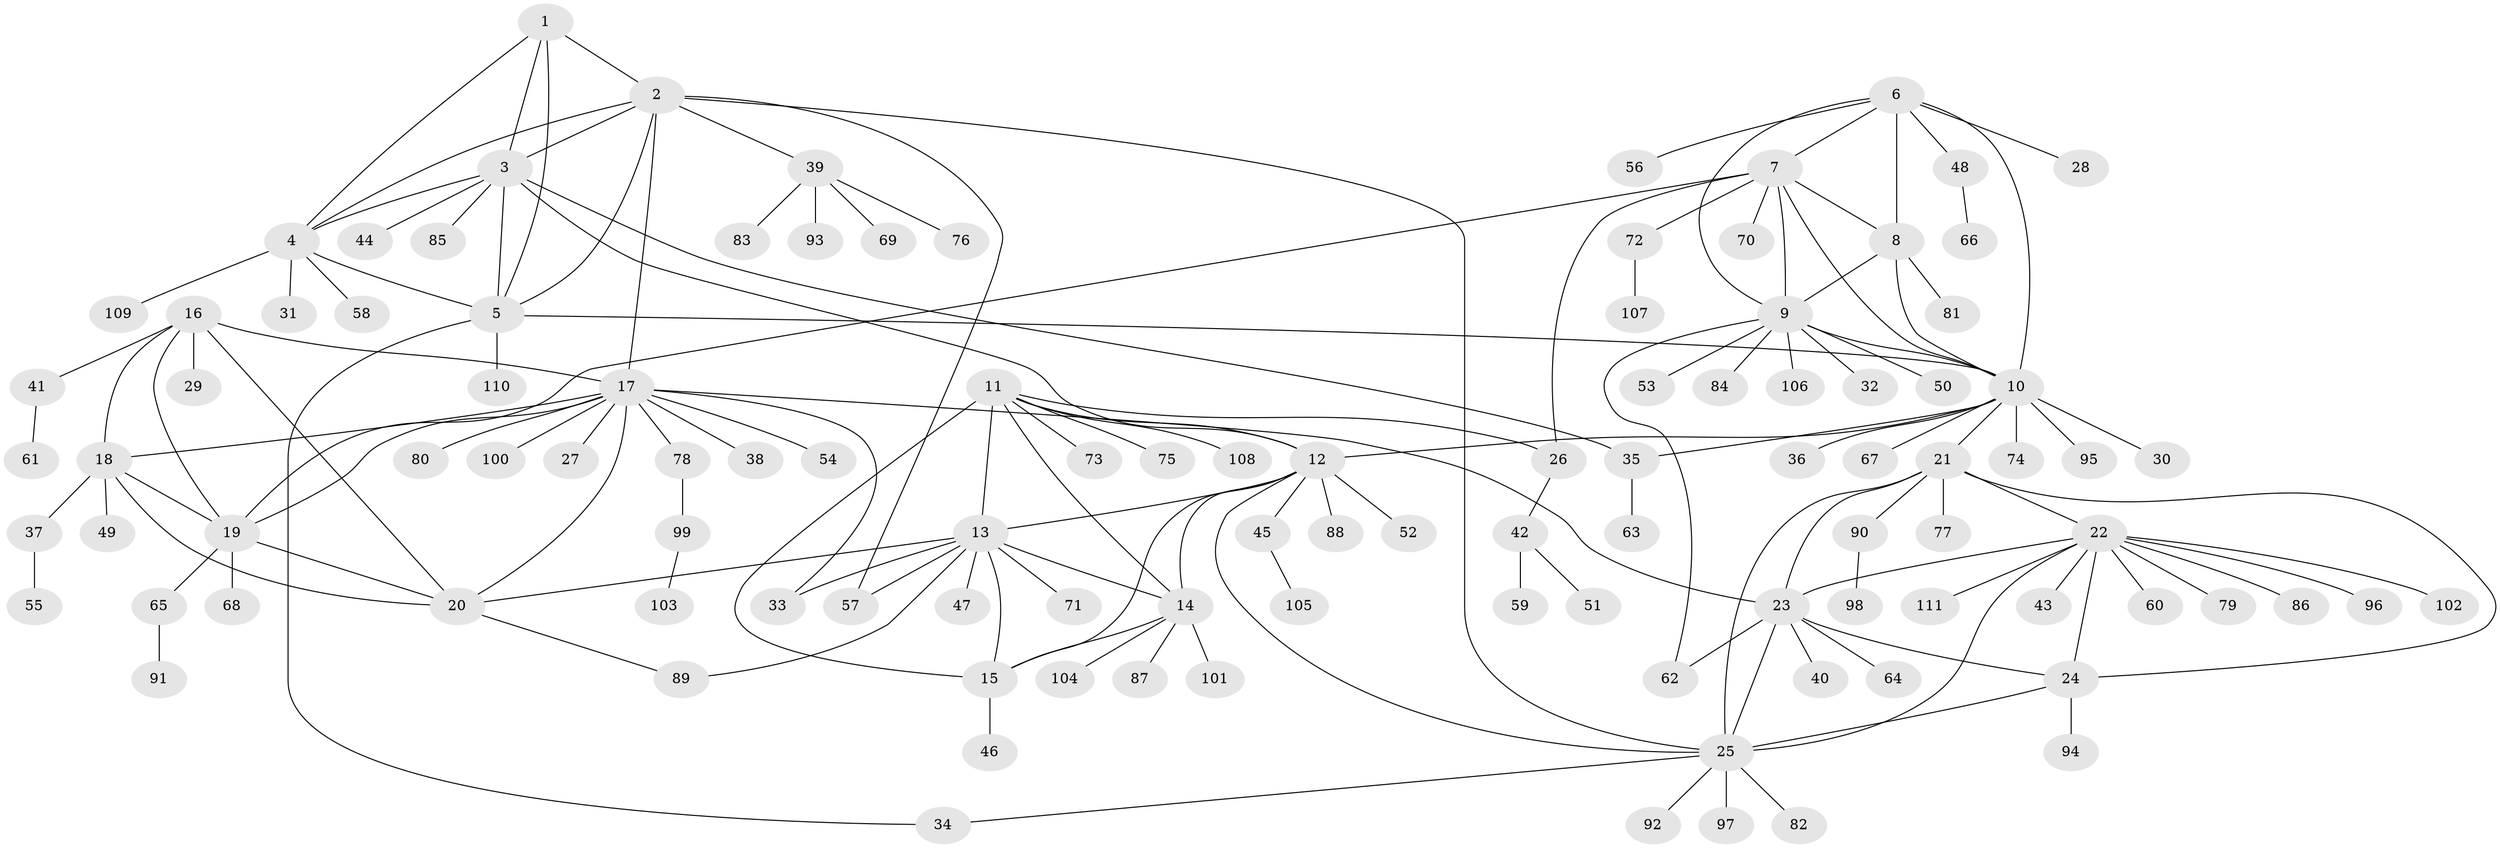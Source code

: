 // coarse degree distribution, {6: 0.033707865168539325, 10: 0.033707865168539325, 5: 0.056179775280898875, 12: 0.02247191011235955, 13: 0.011235955056179775, 8: 0.02247191011235955, 4: 0.011235955056179775, 7: 0.02247191011235955, 11: 0.011235955056179775, 3: 0.02247191011235955, 1: 0.6853932584269663, 2: 0.06741573033707865}
// Generated by graph-tools (version 1.1) at 2025/24/03/03/25 07:24:17]
// undirected, 111 vertices, 153 edges
graph export_dot {
graph [start="1"]
  node [color=gray90,style=filled];
  1;
  2;
  3;
  4;
  5;
  6;
  7;
  8;
  9;
  10;
  11;
  12;
  13;
  14;
  15;
  16;
  17;
  18;
  19;
  20;
  21;
  22;
  23;
  24;
  25;
  26;
  27;
  28;
  29;
  30;
  31;
  32;
  33;
  34;
  35;
  36;
  37;
  38;
  39;
  40;
  41;
  42;
  43;
  44;
  45;
  46;
  47;
  48;
  49;
  50;
  51;
  52;
  53;
  54;
  55;
  56;
  57;
  58;
  59;
  60;
  61;
  62;
  63;
  64;
  65;
  66;
  67;
  68;
  69;
  70;
  71;
  72;
  73;
  74;
  75;
  76;
  77;
  78;
  79;
  80;
  81;
  82;
  83;
  84;
  85;
  86;
  87;
  88;
  89;
  90;
  91;
  92;
  93;
  94;
  95;
  96;
  97;
  98;
  99;
  100;
  101;
  102;
  103;
  104;
  105;
  106;
  107;
  108;
  109;
  110;
  111;
  1 -- 2;
  1 -- 3;
  1 -- 4;
  1 -- 5;
  2 -- 3;
  2 -- 4;
  2 -- 5;
  2 -- 17;
  2 -- 25;
  2 -- 39;
  2 -- 57;
  3 -- 4;
  3 -- 5;
  3 -- 12;
  3 -- 35;
  3 -- 44;
  3 -- 85;
  4 -- 5;
  4 -- 31;
  4 -- 58;
  4 -- 109;
  5 -- 10;
  5 -- 34;
  5 -- 110;
  6 -- 7;
  6 -- 8;
  6 -- 9;
  6 -- 10;
  6 -- 28;
  6 -- 48;
  6 -- 56;
  7 -- 8;
  7 -- 9;
  7 -- 10;
  7 -- 19;
  7 -- 26;
  7 -- 70;
  7 -- 72;
  8 -- 9;
  8 -- 10;
  8 -- 81;
  9 -- 10;
  9 -- 32;
  9 -- 50;
  9 -- 53;
  9 -- 62;
  9 -- 84;
  9 -- 106;
  10 -- 12;
  10 -- 21;
  10 -- 30;
  10 -- 35;
  10 -- 36;
  10 -- 67;
  10 -- 74;
  10 -- 95;
  11 -- 12;
  11 -- 13;
  11 -- 14;
  11 -- 15;
  11 -- 26;
  11 -- 73;
  11 -- 75;
  11 -- 108;
  12 -- 13;
  12 -- 14;
  12 -- 15;
  12 -- 25;
  12 -- 45;
  12 -- 52;
  12 -- 88;
  13 -- 14;
  13 -- 15;
  13 -- 20;
  13 -- 33;
  13 -- 47;
  13 -- 57;
  13 -- 71;
  13 -- 89;
  14 -- 15;
  14 -- 87;
  14 -- 101;
  14 -- 104;
  15 -- 46;
  16 -- 17;
  16 -- 18;
  16 -- 19;
  16 -- 20;
  16 -- 29;
  16 -- 41;
  17 -- 18;
  17 -- 19;
  17 -- 20;
  17 -- 23;
  17 -- 27;
  17 -- 33;
  17 -- 38;
  17 -- 54;
  17 -- 78;
  17 -- 80;
  17 -- 100;
  18 -- 19;
  18 -- 20;
  18 -- 37;
  18 -- 49;
  19 -- 20;
  19 -- 65;
  19 -- 68;
  20 -- 89;
  21 -- 22;
  21 -- 23;
  21 -- 24;
  21 -- 25;
  21 -- 77;
  21 -- 90;
  22 -- 23;
  22 -- 24;
  22 -- 25;
  22 -- 43;
  22 -- 60;
  22 -- 79;
  22 -- 86;
  22 -- 96;
  22 -- 102;
  22 -- 111;
  23 -- 24;
  23 -- 25;
  23 -- 40;
  23 -- 62;
  23 -- 64;
  24 -- 25;
  24 -- 94;
  25 -- 34;
  25 -- 82;
  25 -- 92;
  25 -- 97;
  26 -- 42;
  35 -- 63;
  37 -- 55;
  39 -- 69;
  39 -- 76;
  39 -- 83;
  39 -- 93;
  41 -- 61;
  42 -- 51;
  42 -- 59;
  45 -- 105;
  48 -- 66;
  65 -- 91;
  72 -- 107;
  78 -- 99;
  90 -- 98;
  99 -- 103;
}
